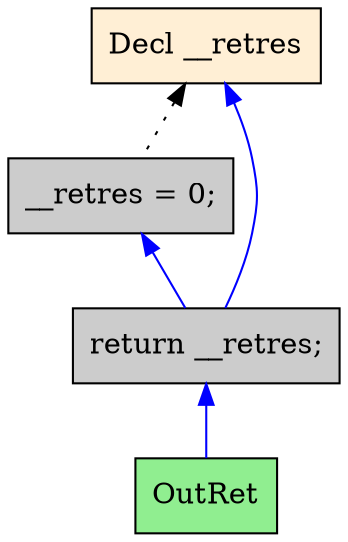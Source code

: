 digraph G {
  rankdir=TB;
  node [style="filled", ];
  2 [label="Decl __retres", fillcolor="#FFEFD5", shape=box, ];
  3 [label="__retres = 0;", fillcolor="#CCCCCC", shape=box, ];
  4 [label="return __retres;", fillcolor="#CCCCCC", shape=box, ];
  5 [label="OutRet", fillcolor="#90EE90", shape=box, ];
  
  
  edge [dir=back, ];
  2 -> 3 [color="#000000", style="dotted", ];
  2 -> 4 [color="#0000FF", ];
  3 -> 4 [color="#0000FF", ];
  4 -> 5 [color="#0000FF", ];
  
  }